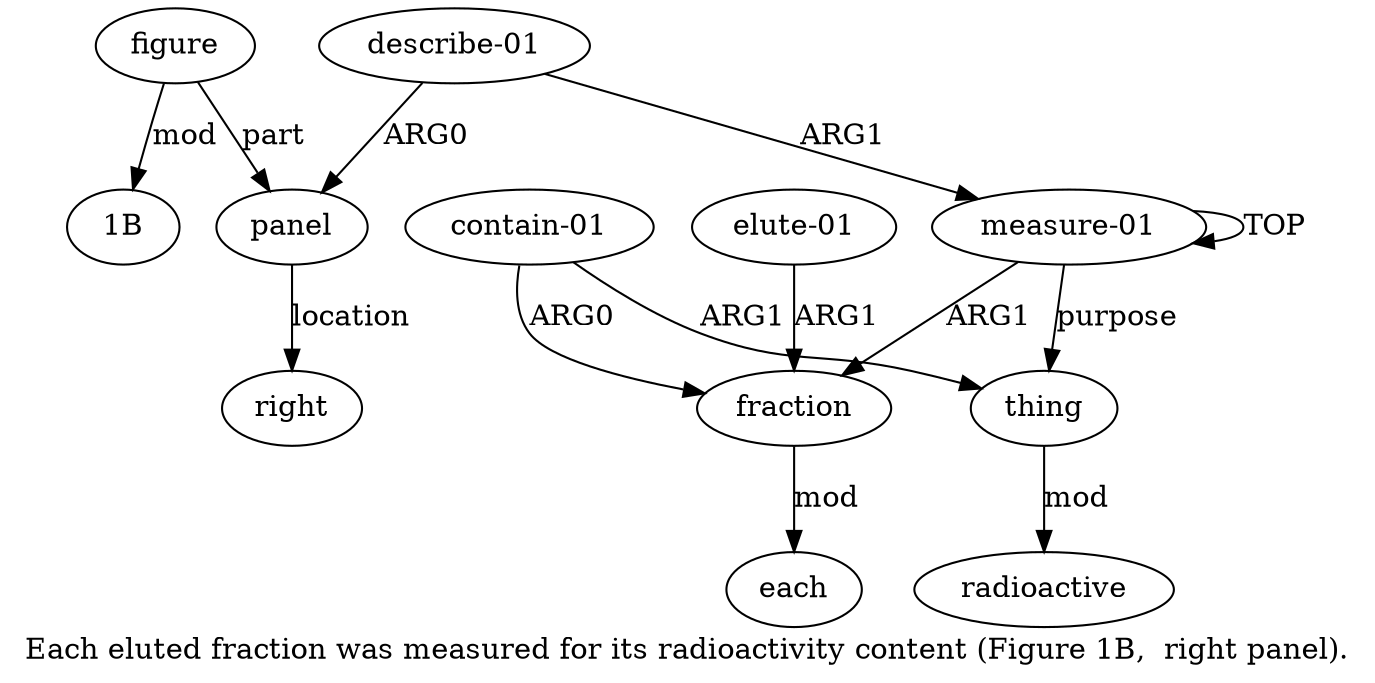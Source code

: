 digraph  {
	graph [label="Each eluted fraction was measured for its radioactivity content (Figure 1B,  right panel)."];
	node [label="\N"];
	a10	 [color=black,
		gold_ind=10,
		gold_label=figure,
		label=figure,
		test_ind=10,
		test_label=figure];
	"a10 1B"	 [color=black,
		gold_ind=-1,
		gold_label="1B",
		label="1B",
		test_ind=-1,
		test_label="1B"];
	a10 -> "a10 1B" [key=0,
	color=black,
	gold_label=mod,
	label=mod,
	test_label=mod];
a8 [color=black,
	gold_ind=8,
	gold_label=panel,
	label=panel,
	test_ind=8,
	test_label=panel];
a10 -> a8 [key=0,
color=black,
gold_label=part,
label=part,
test_label=part];
a1 [color=black,
gold_ind=1,
gold_label=fraction,
label=fraction,
test_ind=1,
test_label=fraction];
a3 [color=black,
gold_ind=3,
gold_label=each,
label=each,
test_ind=3,
test_label=each];
a1 -> a3 [key=0,
color=black,
gold_label=mod,
label=mod,
test_label=mod];
a0 [color=black,
gold_ind=0,
gold_label="measure-01",
label="measure-01",
test_ind=0,
test_label="measure-01"];
a0 -> a1 [key=0,
color=black,
gold_label=ARG1,
label=ARG1,
test_label=ARG1];
a0 -> a0 [key=0,
color=black,
gold_label=TOP,
label=TOP,
test_label=TOP];
a4 [color=black,
gold_ind=4,
gold_label=thing,
label=thing,
test_ind=4,
test_label=thing];
a0 -> a4 [key=0,
color=black,
gold_label=purpose,
label=purpose,
test_label=purpose];
a2 [color=black,
gold_ind=2,
gold_label="elute-01",
label="elute-01",
test_ind=2,
test_label="elute-01"];
a2 -> a1 [key=0,
color=black,
gold_label=ARG1,
label=ARG1,
test_label=ARG1];
a5 [color=black,
gold_ind=5,
gold_label=radioactive,
label=radioactive,
test_ind=5,
test_label=radioactive];
a4 -> a5 [key=0,
color=black,
gold_label=mod,
label=mod,
test_label=mod];
a7 [color=black,
gold_ind=7,
gold_label="describe-01",
label="describe-01",
test_ind=7,
test_label="describe-01"];
a7 -> a0 [key=0,
color=black,
gold_label=ARG1,
label=ARG1,
test_label=ARG1];
a7 -> a8 [key=0,
color=black,
gold_label=ARG0,
label=ARG0,
test_label=ARG0];
a6 [color=black,
gold_ind=6,
gold_label="contain-01",
label="contain-01",
test_ind=6,
test_label="contain-01"];
a6 -> a1 [key=0,
color=black,
gold_label=ARG0,
label=ARG0,
test_label=ARG0];
a6 -> a4 [key=0,
color=black,
gold_label=ARG1,
label=ARG1,
test_label=ARG1];
a9 [color=black,
gold_ind=9,
gold_label=right,
label=right,
test_ind=9,
test_label=right];
a8 -> a9 [key=0,
color=black,
gold_label=location,
label=location,
test_label=location];
}
